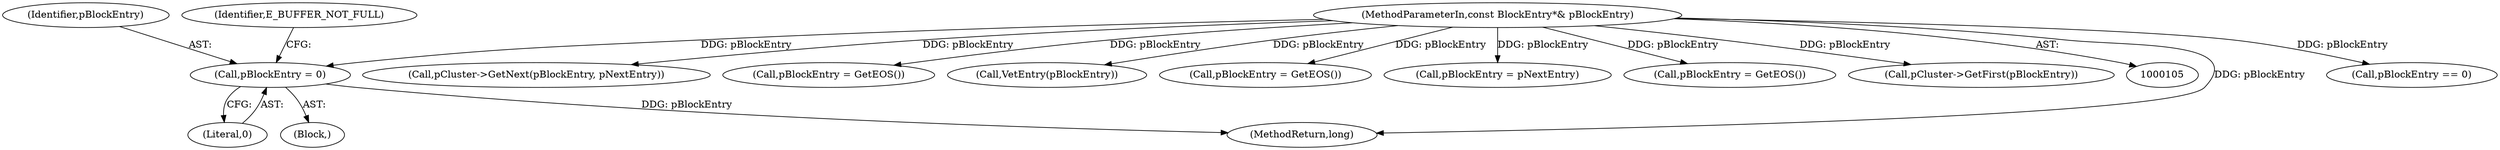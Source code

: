 digraph "1_Android_04839626ed859623901ebd3a5fd483982186b59d_81@pointer" {
"1000141" [label="(Call,pBlockEntry = 0)"];
"1000106" [label="(MethodParameterIn,const BlockEntry*& pBlockEntry)"];
"1000158" [label="(Call,pBlockEntry == 0)"];
"1000192" [label="(Call,pCluster->GetNext(pBlockEntry, pNextEntry))"];
"1000136" [label="(Call,pBlockEntry = GetEOS())"];
"1000185" [label="(Call,VetEntry(pBlockEntry))"];
"1000123" [label="(Call,pBlockEntry = GetEOS())"];
"1000206" [label="(Call,pBlockEntry = pNextEntry)"];
"1000145" [label="(Identifier,E_BUFFER_NOT_FULL)"];
"1000106" [label="(MethodParameterIn,const BlockEntry*& pBlockEntry)"];
"1000220" [label="(Call,pBlockEntry = GetEOS())"];
"1000142" [label="(Identifier,pBlockEntry)"];
"1000225" [label="(MethodReturn,long)"];
"1000149" [label="(Call,pCluster->GetFirst(pBlockEntry))"];
"1000141" [label="(Call,pBlockEntry = 0)"];
"1000143" [label="(Literal,0)"];
"1000130" [label="(Block,)"];
"1000141" -> "1000130"  [label="AST: "];
"1000141" -> "1000143"  [label="CFG: "];
"1000142" -> "1000141"  [label="AST: "];
"1000143" -> "1000141"  [label="AST: "];
"1000145" -> "1000141"  [label="CFG: "];
"1000141" -> "1000225"  [label="DDG: pBlockEntry"];
"1000106" -> "1000141"  [label="DDG: pBlockEntry"];
"1000106" -> "1000105"  [label="AST: "];
"1000106" -> "1000225"  [label="DDG: pBlockEntry"];
"1000106" -> "1000123"  [label="DDG: pBlockEntry"];
"1000106" -> "1000136"  [label="DDG: pBlockEntry"];
"1000106" -> "1000149"  [label="DDG: pBlockEntry"];
"1000106" -> "1000158"  [label="DDG: pBlockEntry"];
"1000106" -> "1000185"  [label="DDG: pBlockEntry"];
"1000106" -> "1000192"  [label="DDG: pBlockEntry"];
"1000106" -> "1000206"  [label="DDG: pBlockEntry"];
"1000106" -> "1000220"  [label="DDG: pBlockEntry"];
}
